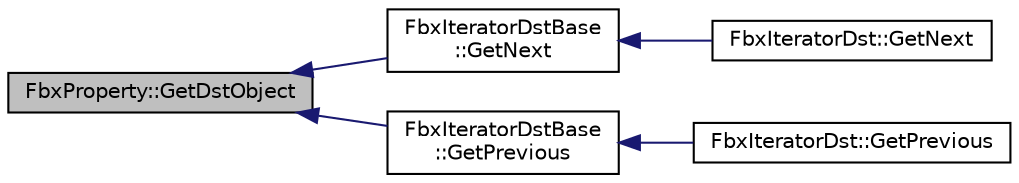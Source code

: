 digraph "FbxProperty::GetDstObject"
{
  edge [fontname="Helvetica",fontsize="10",labelfontname="Helvetica",labelfontsize="10"];
  node [fontname="Helvetica",fontsize="10",shape=record];
  rankdir="LR";
  Node149 [label="FbxProperty::GetDstObject",height=0.2,width=0.4,color="black", fillcolor="grey75", style="filled", fontcolor="black"];
  Node149 -> Node150 [dir="back",color="midnightblue",fontsize="10",style="solid"];
  Node150 [label="FbxIteratorDstBase\l::GetNext",height=0.2,width=0.4,color="black", fillcolor="white", style="filled",URL="$class_fbx_iterator_dst_base.html#ae7b2570f972d09f8e12b2dc22033c90e"];
  Node150 -> Node151 [dir="back",color="midnightblue",fontsize="10",style="solid"];
  Node151 [label="FbxIteratorDst::GetNext",height=0.2,width=0.4,color="black", fillcolor="white", style="filled",URL="$class_fbx_iterator_dst.html#a576a29d2fed0e256026665daeae3eb03"];
  Node149 -> Node152 [dir="back",color="midnightblue",fontsize="10",style="solid"];
  Node152 [label="FbxIteratorDstBase\l::GetPrevious",height=0.2,width=0.4,color="black", fillcolor="white", style="filled",URL="$class_fbx_iterator_dst_base.html#aa722d332048283c09ba3e690bfe52e14"];
  Node152 -> Node153 [dir="back",color="midnightblue",fontsize="10",style="solid"];
  Node153 [label="FbxIteratorDst::GetPrevious",height=0.2,width=0.4,color="black", fillcolor="white", style="filled",URL="$class_fbx_iterator_dst.html#a6548b31d47373fcebc51541b190d133c"];
}
